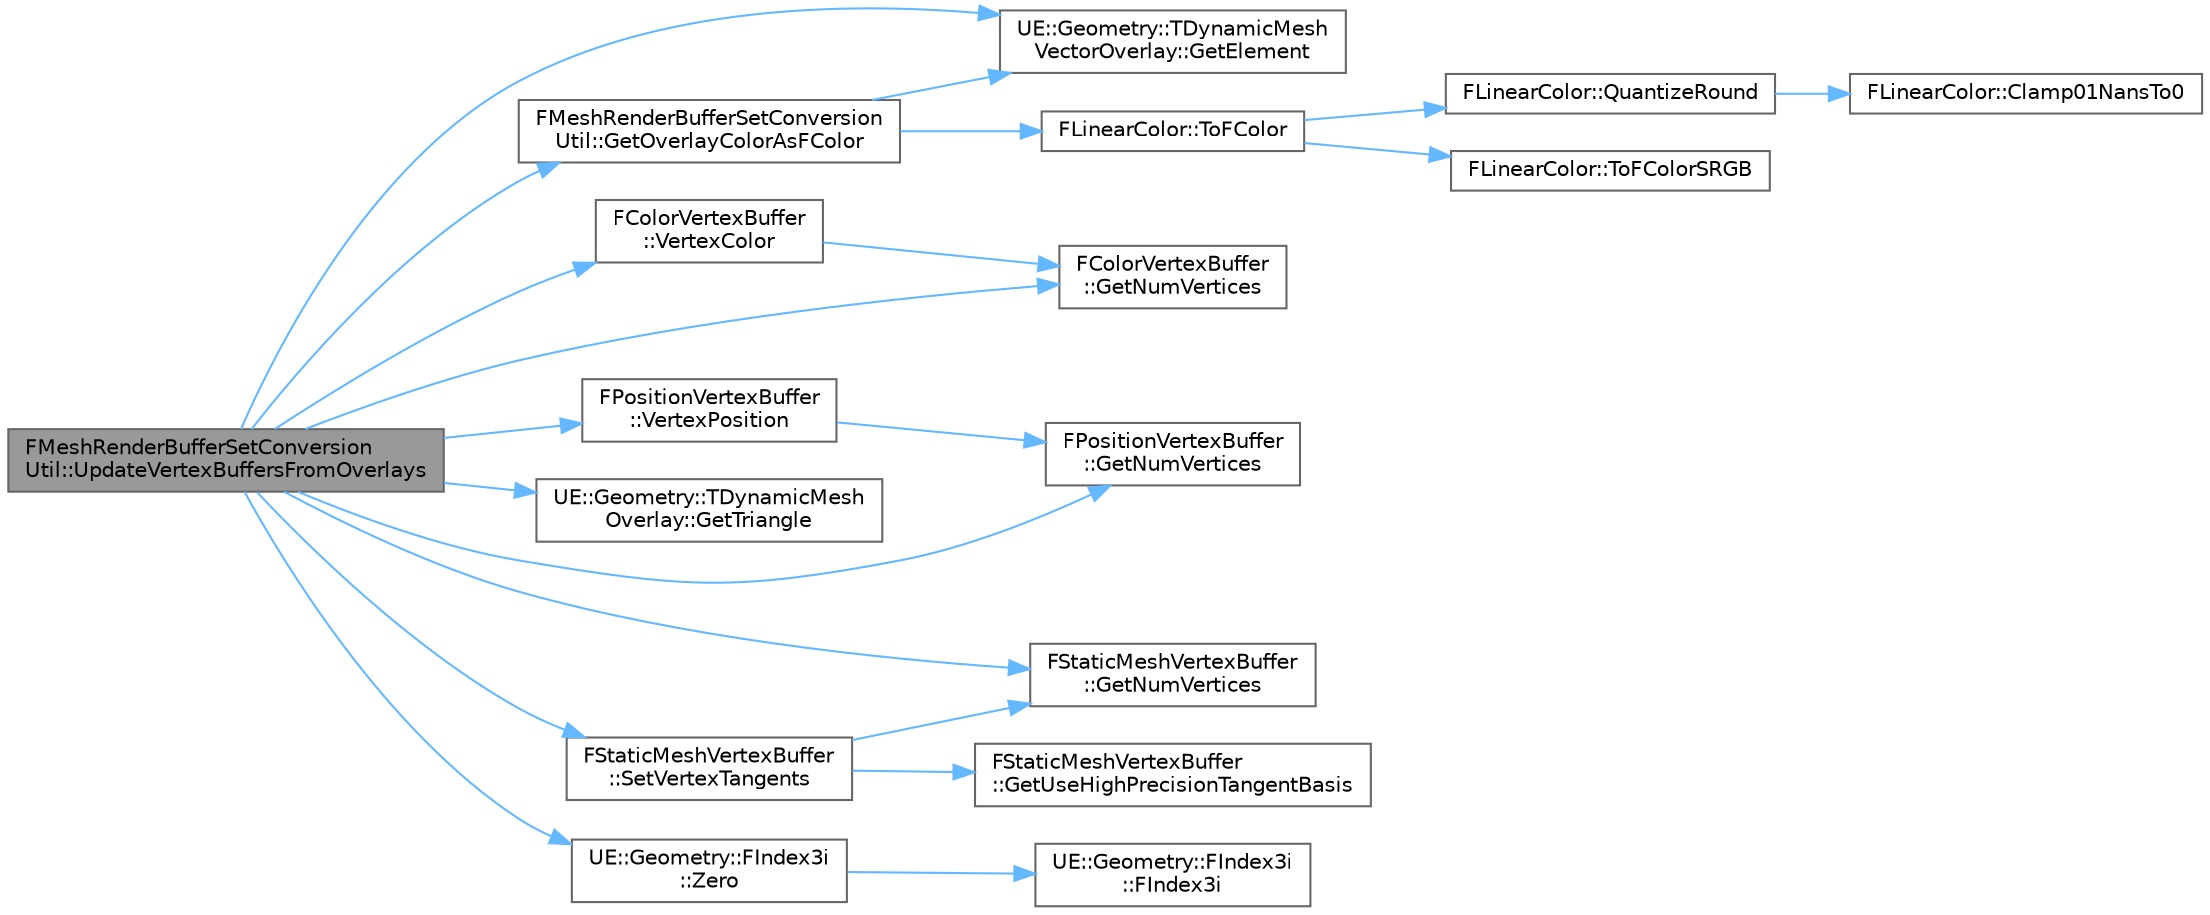 digraph "FMeshRenderBufferSetConversionUtil::UpdateVertexBuffersFromOverlays"
{
 // INTERACTIVE_SVG=YES
 // LATEX_PDF_SIZE
  bgcolor="transparent";
  edge [fontname=Helvetica,fontsize=10,labelfontname=Helvetica,labelfontsize=10];
  node [fontname=Helvetica,fontsize=10,shape=box,height=0.2,width=0.4];
  rankdir="LR";
  Node1 [id="Node000001",label="FMeshRenderBufferSetConversion\lUtil::UpdateVertexBuffersFromOverlays",height=0.2,width=0.4,color="gray40", fillcolor="grey60", style="filled", fontcolor="black",tooltip="Update vertex positions/normals/colors of an existing set of render buffers."];
  Node1 -> Node2 [id="edge1_Node000001_Node000002",color="steelblue1",style="solid",tooltip=" "];
  Node2 [id="Node000002",label="UE::Geometry::TDynamicMesh\lVectorOverlay::GetElement",height=0.2,width=0.4,color="grey40", fillcolor="white", style="filled",URL="$dc/d17/classUE_1_1Geometry_1_1TDynamicMeshVectorOverlay.html#a77fff21d2c91c2e7cd12414e47dab5c9",tooltip="Get Element at a specific ID."];
  Node1 -> Node3 [id="edge2_Node000001_Node000003",color="steelblue1",style="solid",tooltip=" "];
  Node3 [id="Node000003",label="FColorVertexBuffer\l::GetNumVertices",height=0.2,width=0.4,color="grey40", fillcolor="white", style="filled",URL="$d9/de0/classFColorVertexBuffer.html#a01ec29f6707ee6d3ad86f4ac4b0a1222",tooltip=" "];
  Node1 -> Node4 [id="edge3_Node000001_Node000004",color="steelblue1",style="solid",tooltip=" "];
  Node4 [id="Node000004",label="FPositionVertexBuffer\l::GetNumVertices",height=0.2,width=0.4,color="grey40", fillcolor="white", style="filled",URL="$db/db9/classFPositionVertexBuffer.html#ad80f308a6a2d10bcf2ff26a1594662b1",tooltip=" "];
  Node1 -> Node5 [id="edge4_Node000001_Node000005",color="steelblue1",style="solid",tooltip=" "];
  Node5 [id="Node000005",label="FStaticMeshVertexBuffer\l::GetNumVertices",height=0.2,width=0.4,color="grey40", fillcolor="white", style="filled",URL="$d7/d68/classFStaticMeshVertexBuffer.html#aa600e4aa2a0847b215a64adb78f11c94",tooltip=" "];
  Node1 -> Node6 [id="edge5_Node000001_Node000006",color="steelblue1",style="solid",tooltip=" "];
  Node6 [id="Node000006",label="FMeshRenderBufferSetConversion\lUtil::GetOverlayColorAsFColor",height=0.2,width=0.4,color="grey40", fillcolor="white", style="filled",URL="$d9/d3f/structFMeshRenderBufferSetConversionUtil.html#a8847ed92ad164a224ecf1dbda49719f6",tooltip="Get the overlay color the FColor, respecting the ColorSpaceTransformMode utilizing the VertexColorRem..."];
  Node6 -> Node2 [id="edge6_Node000006_Node000002",color="steelblue1",style="solid",tooltip=" "];
  Node6 -> Node7 [id="edge7_Node000006_Node000007",color="steelblue1",style="solid",tooltip=" "];
  Node7 [id="Node000007",label="FLinearColor::ToFColor",height=0.2,width=0.4,color="grey40", fillcolor="white", style="filled",URL="$d5/dd9/structFLinearColor.html#a8dce7f0fb360491c2cb693a3bf8dfc81",tooltip=" "];
  Node7 -> Node8 [id="edge8_Node000007_Node000008",color="steelblue1",style="solid",tooltip=" "];
  Node8 [id="Node000008",label="FLinearColor::QuantizeRound",height=0.2,width=0.4,color="grey40", fillcolor="white", style="filled",URL="$d5/dd9/structFLinearColor.html#aa5708ab3ae420dcced441ff23e73940e",tooltip="Quantizes the linear color with rounding and returns the result as a FColor."];
  Node8 -> Node9 [id="edge9_Node000008_Node000009",color="steelblue1",style="solid",tooltip=" "];
  Node9 [id="Node000009",label="FLinearColor::Clamp01NansTo0",height=0.2,width=0.4,color="grey40", fillcolor="white", style="filled",URL="$d5/dd9/structFLinearColor.html#ac3a39baa3fb01f9fc6adf161c6f55922",tooltip="Helper for pixel format conversions."];
  Node7 -> Node10 [id="edge10_Node000007_Node000010",color="steelblue1",style="solid",tooltip=" "];
  Node10 [id="Node000010",label="FLinearColor::ToFColorSRGB",height=0.2,width=0.4,color="grey40", fillcolor="white", style="filled",URL="$d5/dd9/structFLinearColor.html#a1964ad49baa7d1f9978c4920b5275bce",tooltip="Quantizes the linear color and returns the result as a FColor with optional sRGB conversion."];
  Node1 -> Node11 [id="edge11_Node000001_Node000011",color="steelblue1",style="solid",tooltip=" "];
  Node11 [id="Node000011",label="UE::Geometry::TDynamicMesh\lOverlay::GetTriangle",height=0.2,width=0.4,color="grey40", fillcolor="white", style="filled",URL="$d7/de6/classUE_1_1Geometry_1_1TDynamicMeshOverlay.html#aa4fc81014fc6db3a267970531f49d712",tooltip="Get the element index tuple for a triangle."];
  Node1 -> Node12 [id="edge12_Node000001_Node000012",color="steelblue1",style="solid",tooltip=" "];
  Node12 [id="Node000012",label="FStaticMeshVertexBuffer\l::SetVertexTangents",height=0.2,width=0.4,color="grey40", fillcolor="white", style="filled",URL="$d7/d68/classFStaticMeshVertexBuffer.html#a1de9a4ad441b9ef83f050a784c1b940b",tooltip=" "];
  Node12 -> Node5 [id="edge13_Node000012_Node000005",color="steelblue1",style="solid",tooltip=" "];
  Node12 -> Node13 [id="edge14_Node000012_Node000013",color="steelblue1",style="solid",tooltip=" "];
  Node13 [id="Node000013",label="FStaticMeshVertexBuffer\l::GetUseHighPrecisionTangentBasis",height=0.2,width=0.4,color="grey40", fillcolor="white", style="filled",URL="$d7/d68/classFStaticMeshVertexBuffer.html#a4ce4c7af988c236329c1f85b9607ee2a",tooltip=" "];
  Node1 -> Node14 [id="edge15_Node000001_Node000014",color="steelblue1",style="solid",tooltip=" "];
  Node14 [id="Node000014",label="FColorVertexBuffer\l::VertexColor",height=0.2,width=0.4,color="grey40", fillcolor="white", style="filled",URL="$d9/de0/classFColorVertexBuffer.html#ac2924ef0899185ab88c59185235764dc",tooltip=" "];
  Node14 -> Node3 [id="edge16_Node000014_Node000003",color="steelblue1",style="solid",tooltip=" "];
  Node1 -> Node15 [id="edge17_Node000001_Node000015",color="steelblue1",style="solid",tooltip=" "];
  Node15 [id="Node000015",label="FPositionVertexBuffer\l::VertexPosition",height=0.2,width=0.4,color="grey40", fillcolor="white", style="filled",URL="$db/db9/classFPositionVertexBuffer.html#ae02a28326de5357ddd2f21b4421ee1e2",tooltip=" "];
  Node15 -> Node4 [id="edge18_Node000015_Node000004",color="steelblue1",style="solid",tooltip=" "];
  Node1 -> Node16 [id="edge19_Node000001_Node000016",color="steelblue1",style="solid",tooltip=" "];
  Node16 [id="Node000016",label="UE::Geometry::FIndex3i\l::Zero",height=0.2,width=0.4,color="grey40", fillcolor="white", style="filled",URL="$de/dcb/structUE_1_1Geometry_1_1FIndex3i.html#a35216d45be88e26fabaacaf1cd57a5e0",tooltip=" "];
  Node16 -> Node17 [id="edge20_Node000016_Node000017",color="steelblue1",style="solid",tooltip=" "];
  Node17 [id="Node000017",label="UE::Geometry::FIndex3i\l::FIndex3i",height=0.2,width=0.4,color="grey40", fillcolor="white", style="filled",URL="$de/dcb/structUE_1_1Geometry_1_1FIndex3i.html#a846920687720a0d5230f08160a34a064",tooltip=" "];
}
